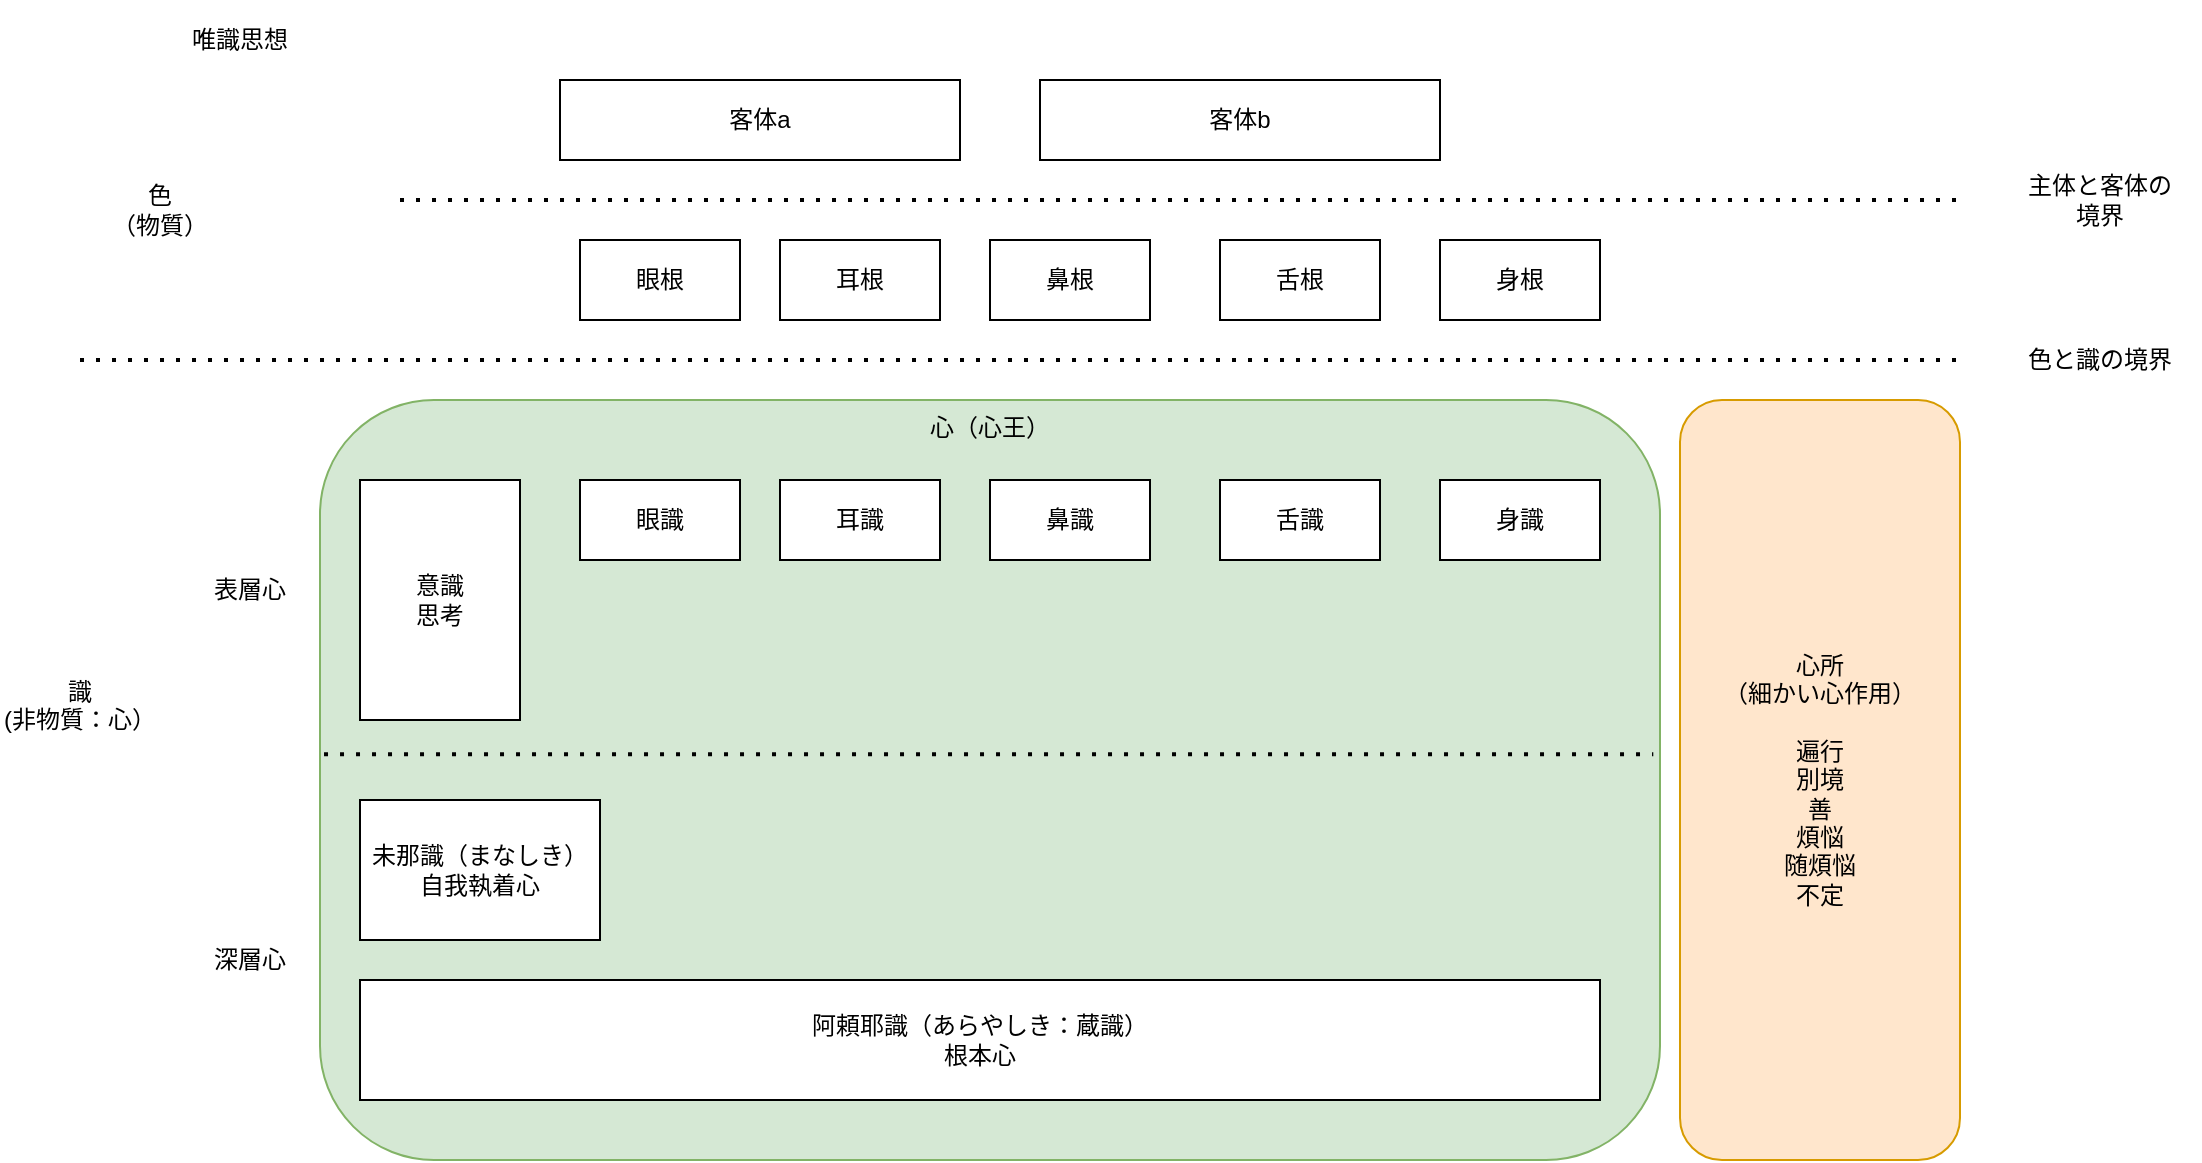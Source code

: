<mxfile version="26.2.12">
  <diagram name="ページ1" id="zA_1xzTe9RWHRpK8hbB6">
    <mxGraphModel dx="1124" dy="822" grid="1" gridSize="10" guides="1" tooltips="1" connect="1" arrows="1" fold="1" page="1" pageScale="1" pageWidth="1169" pageHeight="827" math="0" shadow="0">
      <root>
        <mxCell id="0" />
        <mxCell id="1" parent="0" />
        <mxCell id="ilXZ_e5D9jU88AS-f011-19" value="心（心王）" style="rounded=1;whiteSpace=wrap;html=1;verticalAlign=top;fillColor=#d5e8d4;strokeColor=#82b366;" vertex="1" parent="1">
          <mxGeometry x="200" y="240" width="670" height="380" as="geometry" />
        </mxCell>
        <mxCell id="cM_kvoNp911ET9y7y-Xn-1" value="唯識思想" style="text;html=1;align=center;verticalAlign=middle;whiteSpace=wrap;rounded=0;" parent="1" vertex="1">
          <mxGeometry x="80" y="40" width="160" height="40" as="geometry" />
        </mxCell>
        <mxCell id="ilXZ_e5D9jU88AS-f011-1" value="色&lt;br&gt;&lt;span style=&quot;background-color: transparent; color: light-dark(rgb(0, 0, 0), rgb(255, 255, 255));&quot;&gt;（物質&lt;/span&gt;&lt;span style=&quot;background-color: transparent; color: light-dark(rgb(0, 0, 0), rgb(255, 255, 255));&quot;&gt;）&lt;/span&gt;" style="text;html=1;align=center;verticalAlign=middle;whiteSpace=wrap;rounded=0;" vertex="1" parent="1">
          <mxGeometry x="80" y="120" width="80" height="50" as="geometry" />
        </mxCell>
        <mxCell id="ilXZ_e5D9jU88AS-f011-2" value="&lt;div&gt;識&lt;/div&gt;(非物質：心）&lt;div&gt;&lt;div&gt;&lt;br&gt;&lt;/div&gt;&lt;/div&gt;" style="text;html=1;align=center;verticalAlign=middle;whiteSpace=wrap;rounded=0;" vertex="1" parent="1">
          <mxGeometry x="40" y="360" width="80" height="80" as="geometry" />
        </mxCell>
        <mxCell id="ilXZ_e5D9jU88AS-f011-3" value="眼根" style="rounded=0;whiteSpace=wrap;html=1;" vertex="1" parent="1">
          <mxGeometry x="330" y="160" width="80" height="40" as="geometry" />
        </mxCell>
        <mxCell id="ilXZ_e5D9jU88AS-f011-4" value="耳根" style="rounded=0;whiteSpace=wrap;html=1;" vertex="1" parent="1">
          <mxGeometry x="430" y="160" width="80" height="40" as="geometry" />
        </mxCell>
        <mxCell id="ilXZ_e5D9jU88AS-f011-5" value="鼻根" style="rounded=0;whiteSpace=wrap;html=1;" vertex="1" parent="1">
          <mxGeometry x="535" y="160" width="80" height="40" as="geometry" />
        </mxCell>
        <mxCell id="ilXZ_e5D9jU88AS-f011-6" value="舌根" style="rounded=0;whiteSpace=wrap;html=1;" vertex="1" parent="1">
          <mxGeometry x="650" y="160" width="80" height="40" as="geometry" />
        </mxCell>
        <mxCell id="ilXZ_e5D9jU88AS-f011-7" value="身根" style="rounded=0;whiteSpace=wrap;html=1;" vertex="1" parent="1">
          <mxGeometry x="760" y="160" width="80" height="40" as="geometry" />
        </mxCell>
        <mxCell id="ilXZ_e5D9jU88AS-f011-8" value="耳識" style="rounded=0;whiteSpace=wrap;html=1;" vertex="1" parent="1">
          <mxGeometry x="430" y="280" width="80" height="40" as="geometry" />
        </mxCell>
        <mxCell id="ilXZ_e5D9jU88AS-f011-9" value="眼識" style="rounded=0;whiteSpace=wrap;html=1;" vertex="1" parent="1">
          <mxGeometry x="330" y="280" width="80" height="40" as="geometry" />
        </mxCell>
        <mxCell id="ilXZ_e5D9jU88AS-f011-10" value="鼻識" style="rounded=0;whiteSpace=wrap;html=1;" vertex="1" parent="1">
          <mxGeometry x="535" y="280" width="80" height="40" as="geometry" />
        </mxCell>
        <mxCell id="ilXZ_e5D9jU88AS-f011-11" value="舌識" style="rounded=0;whiteSpace=wrap;html=1;" vertex="1" parent="1">
          <mxGeometry x="650" y="280" width="80" height="40" as="geometry" />
        </mxCell>
        <mxCell id="ilXZ_e5D9jU88AS-f011-12" value="身識" style="rounded=0;whiteSpace=wrap;html=1;" vertex="1" parent="1">
          <mxGeometry x="760" y="280" width="80" height="40" as="geometry" />
        </mxCell>
        <mxCell id="ilXZ_e5D9jU88AS-f011-13" value="意識&lt;div&gt;思考&lt;/div&gt;" style="rounded=0;whiteSpace=wrap;html=1;" vertex="1" parent="1">
          <mxGeometry x="220" y="280" width="80" height="120" as="geometry" />
        </mxCell>
        <mxCell id="ilXZ_e5D9jU88AS-f011-15" value="" style="endArrow=none;dashed=1;html=1;dashPattern=1 3;strokeWidth=2;rounded=0;" edge="1" parent="1">
          <mxGeometry width="50" height="50" relative="1" as="geometry">
            <mxPoint x="80" y="220" as="sourcePoint" />
            <mxPoint x="1020" y="220" as="targetPoint" />
          </mxGeometry>
        </mxCell>
        <mxCell id="ilXZ_e5D9jU88AS-f011-16" value="色と識の境界" style="text;html=1;align=center;verticalAlign=middle;whiteSpace=wrap;rounded=0;" vertex="1" parent="1">
          <mxGeometry x="1040" y="200" width="100" height="40" as="geometry" />
        </mxCell>
        <mxCell id="ilXZ_e5D9jU88AS-f011-17" value="未那識（まなしき）&lt;div&gt;自我執着心&lt;/div&gt;" style="rounded=0;whiteSpace=wrap;html=1;" vertex="1" parent="1">
          <mxGeometry x="220" y="440" width="120" height="70" as="geometry" />
        </mxCell>
        <mxCell id="ilXZ_e5D9jU88AS-f011-18" value="阿頼耶識（あらやしき：蔵識）&lt;div&gt;根本心&lt;/div&gt;" style="rounded=0;whiteSpace=wrap;html=1;" vertex="1" parent="1">
          <mxGeometry x="220" y="530" width="620" height="60" as="geometry" />
        </mxCell>
        <mxCell id="ilXZ_e5D9jU88AS-f011-21" value="心所&lt;div&gt;&lt;div&gt;（細かい心作用）&lt;/div&gt;&lt;/div&gt;&lt;div&gt;&lt;br&gt;&lt;/div&gt;&lt;div&gt;遍行&lt;/div&gt;&lt;div&gt;別境&lt;/div&gt;&lt;div&gt;善&lt;/div&gt;&lt;div&gt;煩悩&lt;/div&gt;&lt;div&gt;随&lt;span style=&quot;background-color: transparent; color: light-dark(rgb(0, 0, 0), rgb(255, 255, 255));&quot;&gt;煩悩&lt;/span&gt;&lt;/div&gt;&lt;div&gt;&lt;span style=&quot;background-color: transparent; color: light-dark(rgb(0, 0, 0), rgb(255, 255, 255));&quot;&gt;不定&lt;/span&gt;&lt;/div&gt;" style="rounded=1;whiteSpace=wrap;html=1;fillColor=#ffe6cc;strokeColor=#d79b00;" vertex="1" parent="1">
          <mxGeometry x="880" y="240" width="140" height="380" as="geometry" />
        </mxCell>
        <mxCell id="ilXZ_e5D9jU88AS-f011-22" value="表層心" style="text;html=1;align=center;verticalAlign=middle;whiteSpace=wrap;rounded=0;" vertex="1" parent="1">
          <mxGeometry x="120" y="280" width="90" height="110" as="geometry" />
        </mxCell>
        <mxCell id="ilXZ_e5D9jU88AS-f011-23" value="深層心" style="text;html=1;align=center;verticalAlign=middle;whiteSpace=wrap;rounded=0;" vertex="1" parent="1">
          <mxGeometry x="120" y="450" width="90" height="140" as="geometry" />
        </mxCell>
        <mxCell id="ilXZ_e5D9jU88AS-f011-26" value="客体a" style="rounded=0;whiteSpace=wrap;html=1;" vertex="1" parent="1">
          <mxGeometry x="320" y="80" width="200" height="40" as="geometry" />
        </mxCell>
        <mxCell id="ilXZ_e5D9jU88AS-f011-27" value="客体b" style="rounded=0;whiteSpace=wrap;html=1;" vertex="1" parent="1">
          <mxGeometry x="560" y="80" width="200" height="40" as="geometry" />
        </mxCell>
        <mxCell id="ilXZ_e5D9jU88AS-f011-28" value="" style="endArrow=none;dashed=1;html=1;dashPattern=1 3;strokeWidth=2;rounded=0;entryX=0.995;entryY=0.466;entryDx=0;entryDy=0;entryPerimeter=0;exitX=0.003;exitY=0.466;exitDx=0;exitDy=0;exitPerimeter=0;" edge="1" parent="1" source="ilXZ_e5D9jU88AS-f011-19" target="ilXZ_e5D9jU88AS-f011-19">
          <mxGeometry width="50" height="50" relative="1" as="geometry">
            <mxPoint x="250" y="420" as="sourcePoint" />
            <mxPoint x="860" y="420" as="targetPoint" />
          </mxGeometry>
        </mxCell>
        <mxCell id="ilXZ_e5D9jU88AS-f011-29" value="" style="endArrow=none;dashed=1;html=1;dashPattern=1 3;strokeWidth=2;rounded=0;" edge="1" parent="1">
          <mxGeometry width="50" height="50" relative="1" as="geometry">
            <mxPoint x="240" y="140" as="sourcePoint" />
            <mxPoint x="1020" y="140" as="targetPoint" />
          </mxGeometry>
        </mxCell>
        <mxCell id="ilXZ_e5D9jU88AS-f011-30" value="主体と客体の&lt;div&gt;境界&lt;/div&gt;" style="text;html=1;align=center;verticalAlign=middle;whiteSpace=wrap;rounded=0;" vertex="1" parent="1">
          <mxGeometry x="1040" y="120" width="100" height="40" as="geometry" />
        </mxCell>
      </root>
    </mxGraphModel>
  </diagram>
</mxfile>
